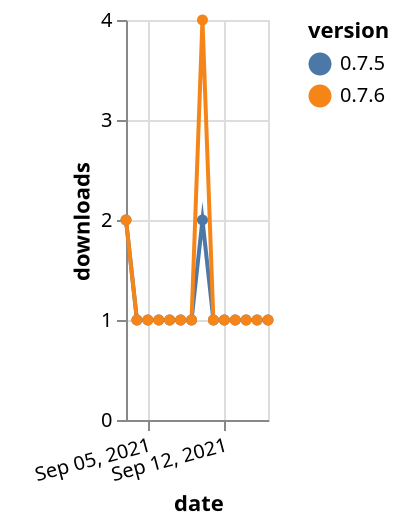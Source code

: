{"$schema": "https://vega.github.io/schema/vega-lite/v5.json", "description": "A simple bar chart with embedded data.", "data": {"values": [{"date": "2021-09-03", "total": 49, "delta": 2, "version": "0.7.5"}, {"date": "2021-09-04", "total": 50, "delta": 1, "version": "0.7.5"}, {"date": "2021-09-05", "total": 51, "delta": 1, "version": "0.7.5"}, {"date": "2021-09-06", "total": 52, "delta": 1, "version": "0.7.5"}, {"date": "2021-09-07", "total": 53, "delta": 1, "version": "0.7.5"}, {"date": "2021-09-08", "total": 54, "delta": 1, "version": "0.7.5"}, {"date": "2021-09-09", "total": 55, "delta": 1, "version": "0.7.5"}, {"date": "2021-09-10", "total": 57, "delta": 2, "version": "0.7.5"}, {"date": "2021-09-11", "total": 58, "delta": 1, "version": "0.7.5"}, {"date": "2021-09-12", "total": 59, "delta": 1, "version": "0.7.5"}, {"date": "2021-09-13", "total": 60, "delta": 1, "version": "0.7.5"}, {"date": "2021-09-14", "total": 61, "delta": 1, "version": "0.7.5"}, {"date": "2021-09-15", "total": 62, "delta": 1, "version": "0.7.5"}, {"date": "2021-09-16", "total": 63, "delta": 1, "version": "0.7.5"}, {"date": "2021-09-03", "total": 52, "delta": 2, "version": "0.7.6"}, {"date": "2021-09-04", "total": 53, "delta": 1, "version": "0.7.6"}, {"date": "2021-09-05", "total": 54, "delta": 1, "version": "0.7.6"}, {"date": "2021-09-06", "total": 55, "delta": 1, "version": "0.7.6"}, {"date": "2021-09-07", "total": 56, "delta": 1, "version": "0.7.6"}, {"date": "2021-09-08", "total": 57, "delta": 1, "version": "0.7.6"}, {"date": "2021-09-09", "total": 58, "delta": 1, "version": "0.7.6"}, {"date": "2021-09-10", "total": 62, "delta": 4, "version": "0.7.6"}, {"date": "2021-09-11", "total": 63, "delta": 1, "version": "0.7.6"}, {"date": "2021-09-12", "total": 64, "delta": 1, "version": "0.7.6"}, {"date": "2021-09-13", "total": 65, "delta": 1, "version": "0.7.6"}, {"date": "2021-09-14", "total": 66, "delta": 1, "version": "0.7.6"}, {"date": "2021-09-15", "total": 67, "delta": 1, "version": "0.7.6"}, {"date": "2021-09-16", "total": 68, "delta": 1, "version": "0.7.6"}]}, "width": "container", "mark": {"type": "line", "point": {"filled": true}}, "encoding": {"x": {"field": "date", "type": "temporal", "timeUnit": "yearmonthdate", "title": "date", "axis": {"labelAngle": -15}}, "y": {"field": "delta", "type": "quantitative", "title": "downloads"}, "color": {"field": "version", "type": "nominal"}, "tooltip": {"field": "delta"}}}